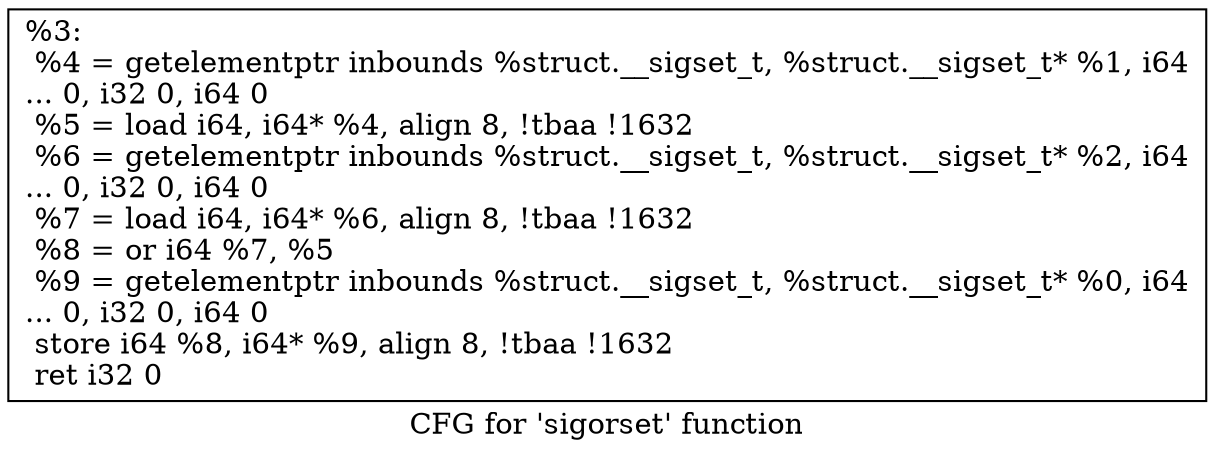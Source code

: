 digraph "CFG for 'sigorset' function" {
	label="CFG for 'sigorset' function";

	Node0x1d81170 [shape=record,label="{%3:\l  %4 = getelementptr inbounds %struct.__sigset_t, %struct.__sigset_t* %1, i64\l... 0, i32 0, i64 0\l  %5 = load i64, i64* %4, align 8, !tbaa !1632\l  %6 = getelementptr inbounds %struct.__sigset_t, %struct.__sigset_t* %2, i64\l... 0, i32 0, i64 0\l  %7 = load i64, i64* %6, align 8, !tbaa !1632\l  %8 = or i64 %7, %5\l  %9 = getelementptr inbounds %struct.__sigset_t, %struct.__sigset_t* %0, i64\l... 0, i32 0, i64 0\l  store i64 %8, i64* %9, align 8, !tbaa !1632\l  ret i32 0\l}"];
}
